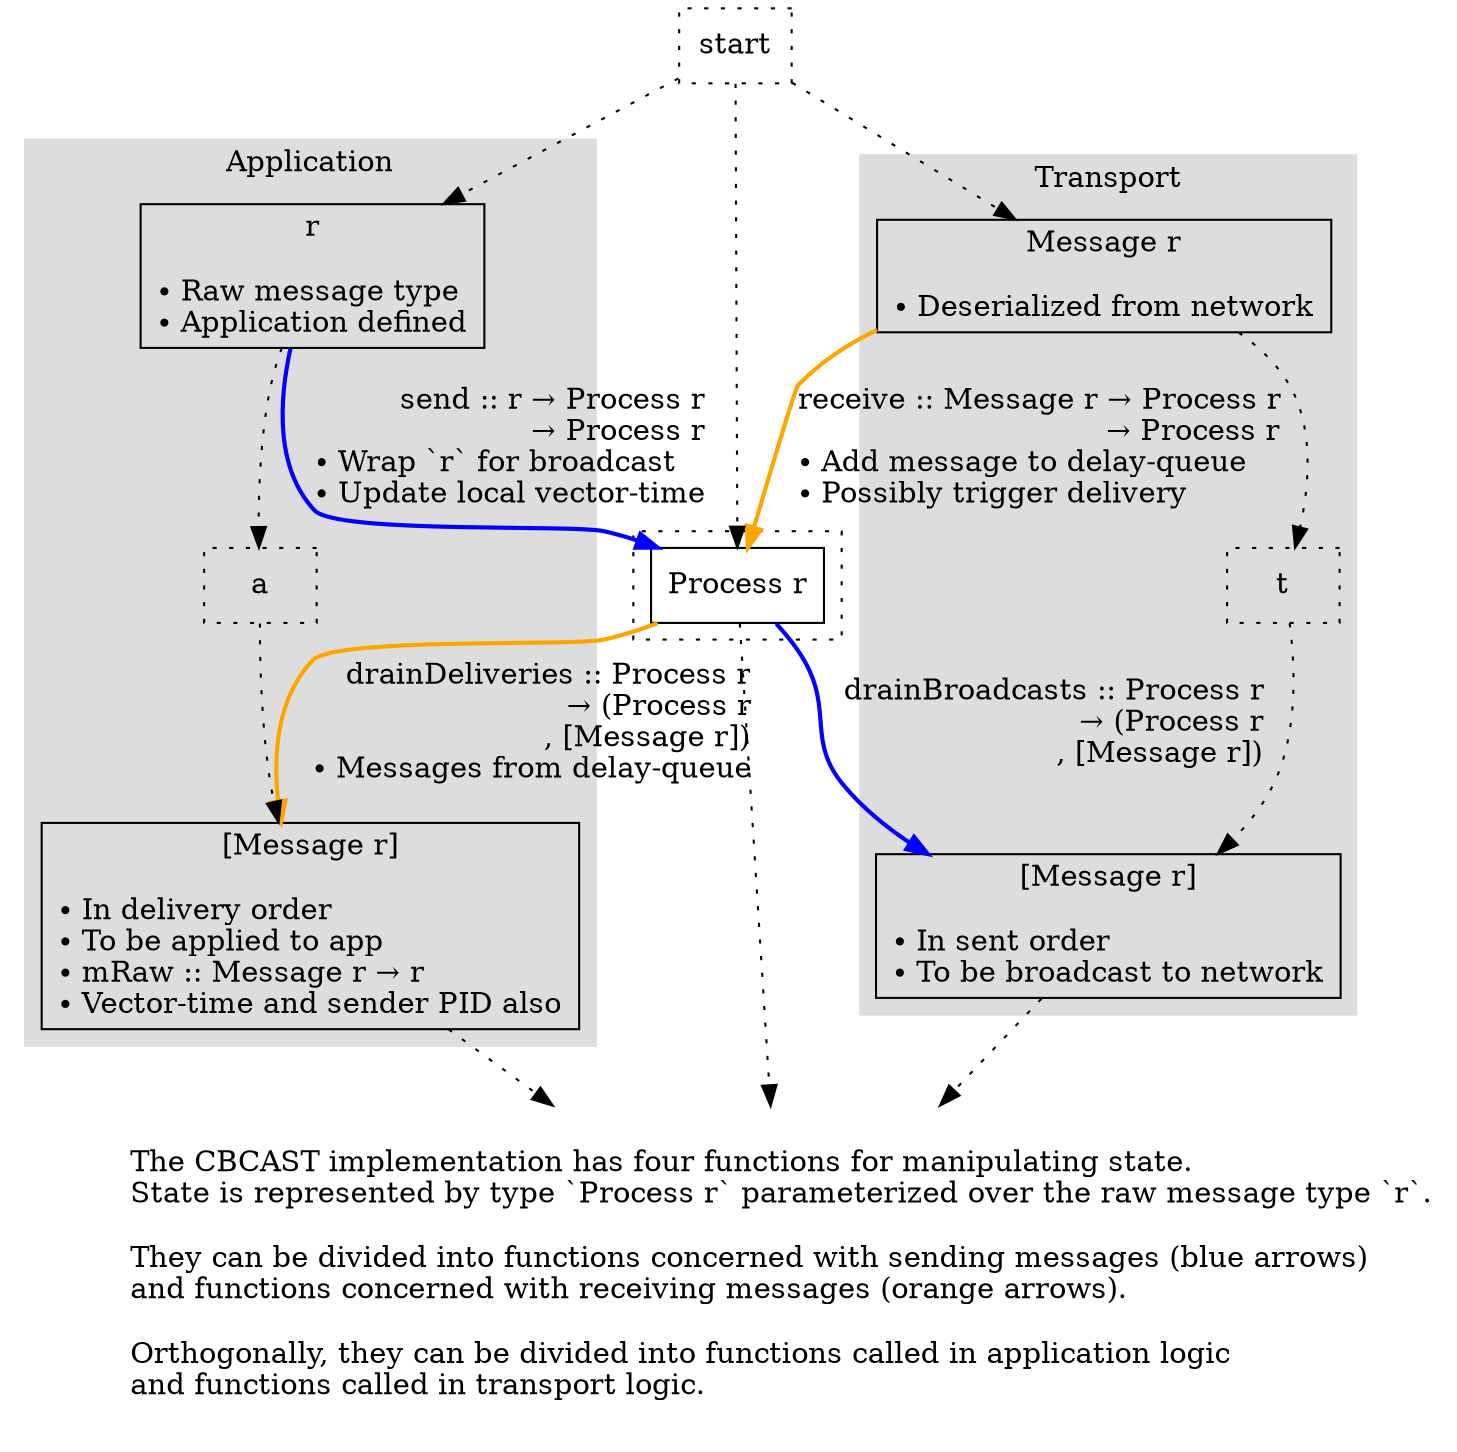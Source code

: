 digraph G {
    node [shape=box];

    subgraph cluster_0 {
        style=dotted;
        process [label="Process r"];
    }
    subgraph cluster_1 {
        style=filled;
        color="#dddddd";
        label = "Application";
        raw [label="r\n\n∙ Raw message type\l∙ Application defined\l"];
        deliveries [label="[Message r]\n\n∙ In delivery order\l∙ To be applied to app\l∙ mRaw :: Message r → r\l∙ Vector-time and sender PID also"];
        a;
    }
    subgraph cluster_2 {
        style=filled;
        color="#dddddd";
        label = "Transport";
        wrapped [label="Message r\n\n∙ Deserialized from network\l"];
        broadcasts [label="[Message r]\n\n∙ In sent order\l∙ To be broadcast to network\l"];
        t;
    }

    raw -> process [label="send :: r → Process r\r→ Process r\r∙ Wrap `r` for broadcast\l∙ Update local vector-time\l", color=blue, penwidth=2];
    process -> deliveries [label="drainDeliveries :: Process r\r→ (Process r\r, [Message r])\r∙ Messages from delay-queue", color=orange, penwidth=2];

    wrapped -> process [label="receive :: Message r → Process r\r→ Process r\r∙ Add message to delay-queue\l∙ Possibly trigger delivery\l", color=orange, penwidth=2];
    process -> broadcasts [label="drainBroadcasts :: Process r\r→ (Process r\r, [Message r])\r", color=blue, penwidth=2];

    a[style=dotted];
    t[style=dotted];
    start [style=dotted];
    end   [penwidth=0,
label="
The CBCAST implementation has four functions for manipulating state.\lState is represented by type `Process r` parameterized over the raw message type `r`.\l
They can be divided into functions concerned with sending messages (blue arrows)\land functions concerned with receiving messages (orange arrows).\l
Orthogonally, they can be divided into functions called in application logic\land functions called in transport logic.\l
"
    ];
    start -> process -> end [style=dotted];
    start -> raw     -> a -> deliveries -> end [style=dotted];
    start -> wrapped -> t -> broadcasts -> end [style=dotted];

}
